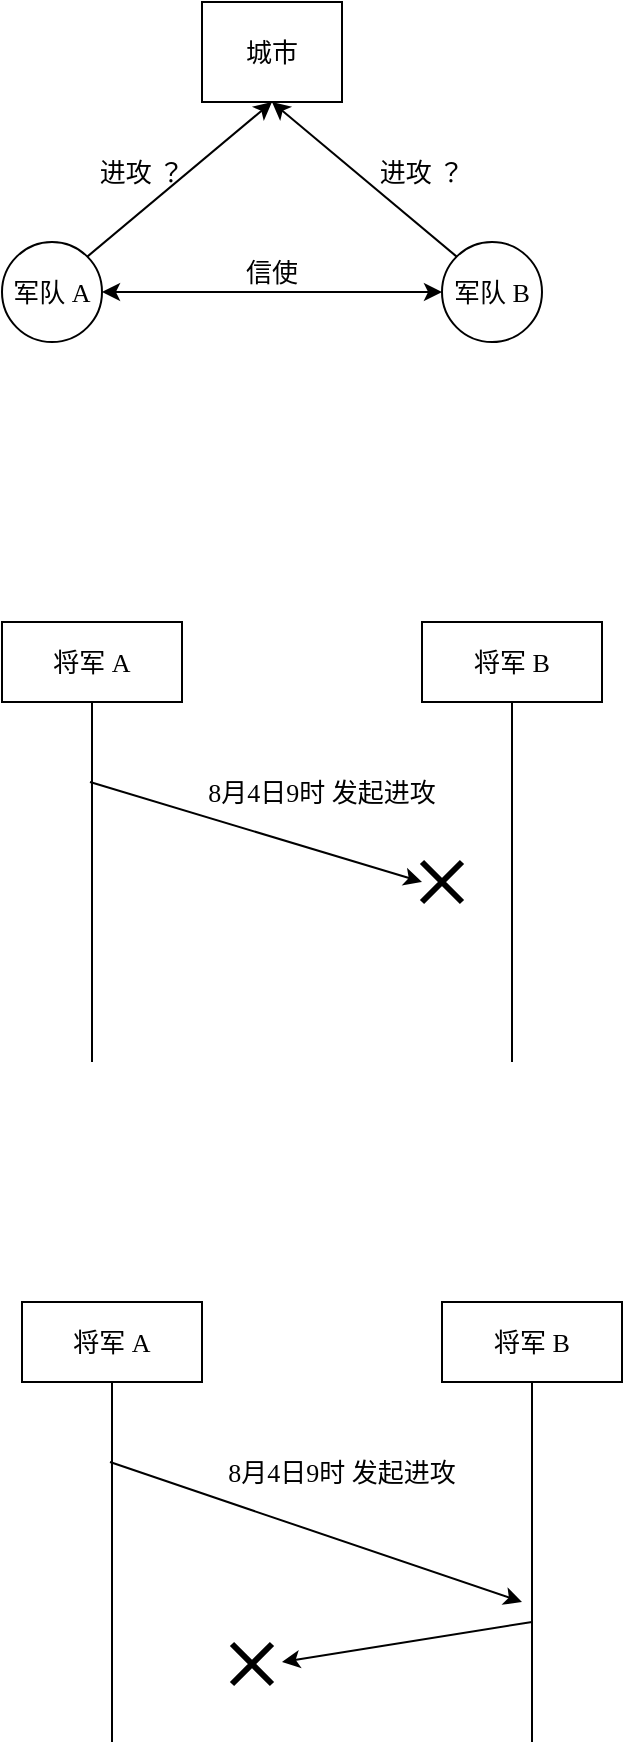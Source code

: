 <mxfile version="22.0.3" type="device" pages="4">
  <diagram name="经典思想实验 - 两将军问题" id="lpbOVf3mbZmm0JFDLYZK">
    <mxGraphModel dx="1028" dy="659" grid="1" gridSize="10" guides="1" tooltips="1" connect="1" arrows="1" fold="1" page="1" pageScale="1" pageWidth="827" pageHeight="1169" math="0" shadow="0">
      <root>
        <mxCell id="0" />
        <mxCell id="1" parent="0" />
        <mxCell id="9LQxAgsS8kxjmnMP7aeT-1" value="城市" style="rounded=0;whiteSpace=wrap;html=1;fontFamily=Comic Sans MS;fontSize=13;" parent="1" vertex="1">
          <mxGeometry x="330" y="110" width="70" height="50" as="geometry" />
        </mxCell>
        <mxCell id="9LQxAgsS8kxjmnMP7aeT-2" value="军队 A" style="ellipse;whiteSpace=wrap;html=1;aspect=fixed;fontFamily=Comic Sans MS;fontSize=13;" parent="1" vertex="1">
          <mxGeometry x="230" y="230" width="50" height="50" as="geometry" />
        </mxCell>
        <mxCell id="9LQxAgsS8kxjmnMP7aeT-3" value="军队 B" style="ellipse;whiteSpace=wrap;html=1;aspect=fixed;fontFamily=Comic Sans MS;fontSize=13;" parent="1" vertex="1">
          <mxGeometry x="450" y="230" width="50" height="50" as="geometry" />
        </mxCell>
        <mxCell id="9LQxAgsS8kxjmnMP7aeT-4" value="" style="endArrow=classic;startArrow=classic;html=1;rounded=0;entryX=0;entryY=0.5;entryDx=0;entryDy=0;exitX=1;exitY=0.5;exitDx=0;exitDy=0;fontFamily=Comic Sans MS;fontSize=13;" parent="1" source="9LQxAgsS8kxjmnMP7aeT-2" target="9LQxAgsS8kxjmnMP7aeT-3" edge="1">
          <mxGeometry width="50" height="50" relative="1" as="geometry">
            <mxPoint x="310" y="250" as="sourcePoint" />
            <mxPoint x="360" y="200" as="targetPoint" />
          </mxGeometry>
        </mxCell>
        <mxCell id="9LQxAgsS8kxjmnMP7aeT-5" value="" style="endArrow=classic;html=1;rounded=0;exitX=1;exitY=0;exitDx=0;exitDy=0;entryX=0.5;entryY=1;entryDx=0;entryDy=0;fontFamily=Comic Sans MS;fontSize=13;" parent="1" source="9LQxAgsS8kxjmnMP7aeT-2" target="9LQxAgsS8kxjmnMP7aeT-1" edge="1">
          <mxGeometry width="50" height="50" relative="1" as="geometry">
            <mxPoint x="310" y="210" as="sourcePoint" />
            <mxPoint x="360" y="160" as="targetPoint" />
          </mxGeometry>
        </mxCell>
        <mxCell id="9LQxAgsS8kxjmnMP7aeT-6" value="" style="endArrow=classic;html=1;rounded=0;exitX=0;exitY=0;exitDx=0;exitDy=0;entryX=0.5;entryY=1;entryDx=0;entryDy=0;fontFamily=Comic Sans MS;fontSize=13;" parent="1" source="9LQxAgsS8kxjmnMP7aeT-3" target="9LQxAgsS8kxjmnMP7aeT-1" edge="1">
          <mxGeometry width="50" height="50" relative="1" as="geometry">
            <mxPoint x="283" y="237" as="sourcePoint" />
            <mxPoint x="370" y="170" as="targetPoint" />
          </mxGeometry>
        </mxCell>
        <mxCell id="9LQxAgsS8kxjmnMP7aeT-7" value="信使" style="text;html=1;strokeColor=none;fillColor=none;align=center;verticalAlign=middle;whiteSpace=wrap;rounded=0;fontFamily=Comic Sans MS;fontSize=13;" parent="1" vertex="1">
          <mxGeometry x="335" y="230" width="60" height="30" as="geometry" />
        </mxCell>
        <mxCell id="9LQxAgsS8kxjmnMP7aeT-8" value="进攻 ？" style="text;html=1;strokeColor=none;fillColor=none;align=center;verticalAlign=middle;whiteSpace=wrap;rounded=0;fontFamily=Comic Sans MS;fontSize=13;" parent="1" vertex="1">
          <mxGeometry x="400" y="180" width="80" height="30" as="geometry" />
        </mxCell>
        <mxCell id="9LQxAgsS8kxjmnMP7aeT-9" value="进攻 ？" style="text;html=1;strokeColor=none;fillColor=none;align=center;verticalAlign=middle;whiteSpace=wrap;rounded=0;fontFamily=Comic Sans MS;fontSize=13;" parent="1" vertex="1">
          <mxGeometry x="260" y="180" width="80" height="30" as="geometry" />
        </mxCell>
        <mxCell id="9LQxAgsS8kxjmnMP7aeT-10" value="将军 A" style="rounded=0;whiteSpace=wrap;html=1;fontFamily=Comic Sans MS;fontSize=13;" parent="1" vertex="1">
          <mxGeometry x="230" y="420" width="90" height="40" as="geometry" />
        </mxCell>
        <mxCell id="9LQxAgsS8kxjmnMP7aeT-11" value="将军 B" style="rounded=0;whiteSpace=wrap;html=1;fontFamily=Comic Sans MS;fontSize=13;" parent="1" vertex="1">
          <mxGeometry x="440" y="420" width="90" height="40" as="geometry" />
        </mxCell>
        <mxCell id="9LQxAgsS8kxjmnMP7aeT-13" value="" style="endArrow=none;html=1;rounded=0;entryX=0.5;entryY=1;entryDx=0;entryDy=0;fontFamily=Comic Sans MS;fontSize=13;" parent="1" target="9LQxAgsS8kxjmnMP7aeT-10" edge="1">
          <mxGeometry width="50" height="50" relative="1" as="geometry">
            <mxPoint x="275" y="640" as="sourcePoint" />
            <mxPoint x="270" y="490" as="targetPoint" />
          </mxGeometry>
        </mxCell>
        <mxCell id="9LQxAgsS8kxjmnMP7aeT-14" value="" style="endArrow=none;html=1;rounded=0;entryX=0.5;entryY=1;entryDx=0;entryDy=0;fontFamily=Comic Sans MS;fontSize=13;" parent="1" target="9LQxAgsS8kxjmnMP7aeT-11" edge="1">
          <mxGeometry width="50" height="50" relative="1" as="geometry">
            <mxPoint x="485" y="640" as="sourcePoint" />
            <mxPoint x="285" y="470" as="targetPoint" />
          </mxGeometry>
        </mxCell>
        <mxCell id="9LQxAgsS8kxjmnMP7aeT-15" value="" style="endArrow=classic;html=1;rounded=0;fontFamily=Comic Sans MS;fontSize=13;" parent="1" edge="1">
          <mxGeometry width="50" height="50" relative="1" as="geometry">
            <mxPoint x="274" y="500" as="sourcePoint" />
            <mxPoint x="440" y="550" as="targetPoint" />
          </mxGeometry>
        </mxCell>
        <mxCell id="9LQxAgsS8kxjmnMP7aeT-16" value="8月4日9时 发起进攻" style="text;html=1;strokeColor=none;fillColor=none;align=center;verticalAlign=middle;whiteSpace=wrap;rounded=0;fontFamily=Comic Sans MS;fontSize=13;" parent="1" vertex="1">
          <mxGeometry x="320" y="490" width="140" height="30" as="geometry" />
        </mxCell>
        <mxCell id="9LQxAgsS8kxjmnMP7aeT-17" value="将军 A" style="rounded=0;whiteSpace=wrap;html=1;fontFamily=Comic Sans MS;fontSize=13;" parent="1" vertex="1">
          <mxGeometry x="240" y="760" width="90" height="40" as="geometry" />
        </mxCell>
        <mxCell id="9LQxAgsS8kxjmnMP7aeT-18" value="将军 B" style="rounded=0;whiteSpace=wrap;html=1;fontFamily=Comic Sans MS;fontSize=13;" parent="1" vertex="1">
          <mxGeometry x="450" y="760" width="90" height="40" as="geometry" />
        </mxCell>
        <mxCell id="9LQxAgsS8kxjmnMP7aeT-19" value="" style="endArrow=none;html=1;rounded=0;entryX=0.5;entryY=1;entryDx=0;entryDy=0;fontFamily=Comic Sans MS;fontSize=13;" parent="1" target="9LQxAgsS8kxjmnMP7aeT-17" edge="1">
          <mxGeometry width="50" height="50" relative="1" as="geometry">
            <mxPoint x="285" y="980" as="sourcePoint" />
            <mxPoint x="280" y="830" as="targetPoint" />
          </mxGeometry>
        </mxCell>
        <mxCell id="9LQxAgsS8kxjmnMP7aeT-20" value="" style="endArrow=none;html=1;rounded=0;entryX=0.5;entryY=1;entryDx=0;entryDy=0;fontFamily=Comic Sans MS;fontSize=13;" parent="1" target="9LQxAgsS8kxjmnMP7aeT-18" edge="1">
          <mxGeometry width="50" height="50" relative="1" as="geometry">
            <mxPoint x="495" y="980" as="sourcePoint" />
            <mxPoint x="295" y="810" as="targetPoint" />
          </mxGeometry>
        </mxCell>
        <mxCell id="9LQxAgsS8kxjmnMP7aeT-21" value="" style="endArrow=classic;html=1;rounded=0;fontFamily=Comic Sans MS;fontSize=13;" parent="1" edge="1">
          <mxGeometry width="50" height="50" relative="1" as="geometry">
            <mxPoint x="284" y="840" as="sourcePoint" />
            <mxPoint x="490" y="910" as="targetPoint" />
          </mxGeometry>
        </mxCell>
        <mxCell id="9LQxAgsS8kxjmnMP7aeT-22" value="8月4日9时 发起进攻" style="text;html=1;strokeColor=none;fillColor=none;align=center;verticalAlign=middle;whiteSpace=wrap;rounded=0;fontFamily=Comic Sans MS;fontSize=13;" parent="1" vertex="1">
          <mxGeometry x="330" y="830" width="140" height="30" as="geometry" />
        </mxCell>
        <mxCell id="9LQxAgsS8kxjmnMP7aeT-23" value="" style="shape=umlDestroy;whiteSpace=wrap;html=1;strokeWidth=3;targetShapes=umlLifeline;" parent="1" vertex="1">
          <mxGeometry x="440" y="540" width="20" height="20" as="geometry" />
        </mxCell>
        <mxCell id="9LQxAgsS8kxjmnMP7aeT-24" value="" style="endArrow=classic;html=1;rounded=0;" parent="1" edge="1">
          <mxGeometry width="50" height="50" relative="1" as="geometry">
            <mxPoint x="495" y="920" as="sourcePoint" />
            <mxPoint x="370" y="940" as="targetPoint" />
          </mxGeometry>
        </mxCell>
        <mxCell id="9LQxAgsS8kxjmnMP7aeT-25" value="" style="shape=umlDestroy;whiteSpace=wrap;html=1;strokeWidth=3;targetShapes=umlLifeline;" parent="1" vertex="1">
          <mxGeometry x="345" y="931" width="20" height="20" as="geometry" />
        </mxCell>
      </root>
    </mxGraphModel>
  </diagram>
  <diagram id="yBE9CwxXr_FIi_O96cG2" name="经典思想实验 - 拜占庭将军问题">
    <mxGraphModel dx="954" dy="627" grid="1" gridSize="10" guides="1" tooltips="1" connect="1" arrows="1" fold="1" page="1" pageScale="1" pageWidth="827" pageHeight="1169" math="0" shadow="0">
      <root>
        <mxCell id="0" />
        <mxCell id="1" parent="0" />
        <mxCell id="IfgSH9wbBzBgC6HKBTuu-5" style="edgeStyle=orthogonalEdgeStyle;rounded=0;orthogonalLoop=1;jettySize=auto;html=1;entryX=0.5;entryY=0;entryDx=0;entryDy=0;dashed=1;" edge="1" parent="1" source="IfgSH9wbBzBgC6HKBTuu-1" target="IfgSH9wbBzBgC6HKBTuu-4">
          <mxGeometry relative="1" as="geometry" />
        </mxCell>
        <mxCell id="IfgSH9wbBzBgC6HKBTuu-1" value="军队 C" style="ellipse;whiteSpace=wrap;html=1;aspect=fixed;" vertex="1" parent="1">
          <mxGeometry x="350" y="90" width="60" height="60" as="geometry" />
        </mxCell>
        <mxCell id="IfgSH9wbBzBgC6HKBTuu-2" value="军队 A" style="ellipse;whiteSpace=wrap;html=1;aspect=fixed;" vertex="1" parent="1">
          <mxGeometry x="210" y="320" width="60" height="60" as="geometry" />
        </mxCell>
        <mxCell id="IfgSH9wbBzBgC6HKBTuu-3" value="军队 B" style="ellipse;whiteSpace=wrap;html=1;aspect=fixed;" vertex="1" parent="1">
          <mxGeometry x="500" y="320" width="60" height="60" as="geometry" />
        </mxCell>
        <mxCell id="IfgSH9wbBzBgC6HKBTuu-4" value="城市" style="rounded=0;whiteSpace=wrap;html=1;" vertex="1" parent="1">
          <mxGeometry x="345" y="230" width="70" height="60" as="geometry" />
        </mxCell>
        <mxCell id="IfgSH9wbBzBgC6HKBTuu-6" value="" style="endArrow=classic;html=1;rounded=0;exitX=0.967;exitY=0.267;exitDx=0;exitDy=0;exitPerimeter=0;dashed=1;" edge="1" parent="1" source="IfgSH9wbBzBgC6HKBTuu-2">
          <mxGeometry width="50" height="50" relative="1" as="geometry">
            <mxPoint x="270" y="330" as="sourcePoint" />
            <mxPoint x="340" y="290" as="targetPoint" />
          </mxGeometry>
        </mxCell>
        <mxCell id="IfgSH9wbBzBgC6HKBTuu-7" value="" style="endArrow=classic;html=1;rounded=0;exitX=0.033;exitY=0.133;exitDx=0;exitDy=0;exitPerimeter=0;dashed=1;" edge="1" parent="1" source="IfgSH9wbBzBgC6HKBTuu-3">
          <mxGeometry width="50" height="50" relative="1" as="geometry">
            <mxPoint x="278" y="346" as="sourcePoint" />
            <mxPoint x="420" y="290" as="targetPoint" />
          </mxGeometry>
        </mxCell>
        <mxCell id="IfgSH9wbBzBgC6HKBTuu-8" value="" style="endArrow=classic;startArrow=classic;html=1;rounded=0;entryX=0;entryY=1;entryDx=0;entryDy=0;exitX=0.5;exitY=0;exitDx=0;exitDy=0;" edge="1" parent="1" source="IfgSH9wbBzBgC6HKBTuu-2" target="IfgSH9wbBzBgC6HKBTuu-1">
          <mxGeometry width="50" height="50" relative="1" as="geometry">
            <mxPoint x="260" y="210" as="sourcePoint" />
            <mxPoint x="310" y="160" as="targetPoint" />
          </mxGeometry>
        </mxCell>
        <mxCell id="IfgSH9wbBzBgC6HKBTuu-9" value="" style="endArrow=classic;startArrow=classic;html=1;rounded=0;entryX=1;entryY=1;entryDx=0;entryDy=0;exitX=0.5;exitY=0;exitDx=0;exitDy=0;" edge="1" parent="1" source="IfgSH9wbBzBgC6HKBTuu-3" target="IfgSH9wbBzBgC6HKBTuu-1">
          <mxGeometry width="50" height="50" relative="1" as="geometry">
            <mxPoint x="250" y="330" as="sourcePoint" />
            <mxPoint x="369" y="151" as="targetPoint" />
          </mxGeometry>
        </mxCell>
        <mxCell id="IfgSH9wbBzBgC6HKBTuu-10" value="" style="endArrow=classic;startArrow=classic;html=1;rounded=0;entryX=0;entryY=1;entryDx=0;entryDy=0;exitX=1;exitY=1;exitDx=0;exitDy=0;" edge="1" parent="1" source="IfgSH9wbBzBgC6HKBTuu-2" target="IfgSH9wbBzBgC6HKBTuu-3">
          <mxGeometry width="50" height="50" relative="1" as="geometry">
            <mxPoint x="540" y="330" as="sourcePoint" />
            <mxPoint x="411" y="151" as="targetPoint" />
          </mxGeometry>
        </mxCell>
        <mxCell id="IfgSH9wbBzBgC6HKBTuu-11" value="进攻 ？" style="text;html=1;strokeColor=none;fillColor=default;align=center;verticalAlign=middle;whiteSpace=wrap;rounded=0;" vertex="1" parent="1">
          <mxGeometry x="360" y="180" width="50" height="30" as="geometry" />
        </mxCell>
        <mxCell id="IfgSH9wbBzBgC6HKBTuu-12" value="进攻 ？" style="text;html=1;strokeColor=none;fillColor=default;align=center;verticalAlign=middle;whiteSpace=wrap;rounded=0;" vertex="1" parent="1">
          <mxGeometry x="430" y="300" width="50" height="30" as="geometry" />
        </mxCell>
        <mxCell id="IfgSH9wbBzBgC6HKBTuu-13" value="进攻 ？" style="text;html=1;strokeColor=none;fillColor=default;align=center;verticalAlign=middle;whiteSpace=wrap;rounded=0;" vertex="1" parent="1">
          <mxGeometry x="290" y="300" width="50" height="30" as="geometry" />
        </mxCell>
        <mxCell id="IfgSH9wbBzBgC6HKBTuu-14" value="信使" style="text;html=1;strokeColor=none;fillColor=none;align=center;verticalAlign=middle;whiteSpace=wrap;rounded=0;" vertex="1" parent="1">
          <mxGeometry x="240" y="210" width="60" height="30" as="geometry" />
        </mxCell>
        <mxCell id="IfgSH9wbBzBgC6HKBTuu-15" value="信使" style="text;html=1;strokeColor=none;fillColor=none;align=center;verticalAlign=middle;whiteSpace=wrap;rounded=0;" vertex="1" parent="1">
          <mxGeometry x="470" y="210" width="60" height="30" as="geometry" />
        </mxCell>
        <mxCell id="IfgSH9wbBzBgC6HKBTuu-16" value="信使" style="text;html=1;strokeColor=none;fillColor=none;align=center;verticalAlign=middle;whiteSpace=wrap;rounded=0;" vertex="1" parent="1">
          <mxGeometry x="350" y="380" width="60" height="30" as="geometry" />
        </mxCell>
        <mxCell id="IfgSH9wbBzBgC6HKBTuu-18" value="将军 C" style="ellipse;whiteSpace=wrap;html=1;aspect=fixed;" vertex="1" parent="1">
          <mxGeometry x="379" y="500" width="60" height="60" as="geometry" />
        </mxCell>
        <mxCell id="IfgSH9wbBzBgC6HKBTuu-19" value="将军&amp;nbsp;A" style="ellipse;whiteSpace=wrap;html=1;aspect=fixed;" vertex="1" parent="1">
          <mxGeometry x="239" y="730" width="60" height="60" as="geometry" />
        </mxCell>
        <mxCell id="IfgSH9wbBzBgC6HKBTuu-20" value="将军&amp;nbsp;B" style="ellipse;whiteSpace=wrap;html=1;aspect=fixed;" vertex="1" parent="1">
          <mxGeometry x="529" y="730" width="60" height="60" as="geometry" />
        </mxCell>
        <mxCell id="IfgSH9wbBzBgC6HKBTuu-21" value="城市" style="rounded=0;whiteSpace=wrap;html=1;" vertex="1" parent="1">
          <mxGeometry x="374" y="640" width="70" height="60" as="geometry" />
        </mxCell>
        <mxCell id="IfgSH9wbBzBgC6HKBTuu-24" value="" style="endArrow=classic;startArrow=none;html=1;rounded=0;entryX=0;entryY=1;entryDx=0;entryDy=0;exitX=0.5;exitY=0;exitDx=0;exitDy=0;startFill=0;" edge="1" parent="1" source="IfgSH9wbBzBgC6HKBTuu-19" target="IfgSH9wbBzBgC6HKBTuu-18">
          <mxGeometry width="50" height="50" relative="1" as="geometry">
            <mxPoint x="289" y="620" as="sourcePoint" />
            <mxPoint x="339" y="570" as="targetPoint" />
          </mxGeometry>
        </mxCell>
        <mxCell id="IfgSH9wbBzBgC6HKBTuu-25" value="" style="endArrow=classic;startArrow=none;html=1;rounded=0;entryX=1;entryY=1;entryDx=0;entryDy=0;exitX=0.5;exitY=0;exitDx=0;exitDy=0;endFill=1;startFill=0;" edge="1" parent="1" source="IfgSH9wbBzBgC6HKBTuu-20" target="IfgSH9wbBzBgC6HKBTuu-18">
          <mxGeometry width="50" height="50" relative="1" as="geometry">
            <mxPoint x="279" y="740" as="sourcePoint" />
            <mxPoint x="398" y="561" as="targetPoint" />
          </mxGeometry>
        </mxCell>
        <mxCell id="IfgSH9wbBzBgC6HKBTuu-26" value="" style="endArrow=classic;startArrow=none;html=1;rounded=0;entryX=0;entryY=1;entryDx=0;entryDy=0;exitX=1;exitY=1;exitDx=0;exitDy=0;startFill=0;" edge="1" parent="1" source="IfgSH9wbBzBgC6HKBTuu-19" target="IfgSH9wbBzBgC6HKBTuu-20">
          <mxGeometry width="50" height="50" relative="1" as="geometry">
            <mxPoint x="569" y="740" as="sourcePoint" />
            <mxPoint x="440" y="561" as="targetPoint" />
          </mxGeometry>
        </mxCell>
        <mxCell id="IfgSH9wbBzBgC6HKBTuu-30" value="进攻" style="text;html=1;strokeColor=none;fillColor=none;align=center;verticalAlign=middle;whiteSpace=wrap;rounded=0;" vertex="1" parent="1">
          <mxGeometry x="269" y="620" width="60" height="30" as="geometry" />
        </mxCell>
        <mxCell id="IfgSH9wbBzBgC6HKBTuu-31" value="撤退" style="text;html=1;strokeColor=none;fillColor=none;align=center;verticalAlign=middle;whiteSpace=wrap;rounded=0;" vertex="1" parent="1">
          <mxGeometry x="499" y="620" width="60" height="30" as="geometry" />
        </mxCell>
        <mxCell id="IfgSH9wbBzBgC6HKBTuu-32" value="进攻" style="text;html=1;strokeColor=none;fillColor=none;align=center;verticalAlign=middle;whiteSpace=wrap;rounded=0;" vertex="1" parent="1">
          <mxGeometry x="379" y="790" width="60" height="30" as="geometry" />
        </mxCell>
        <mxCell id="IfgSH9wbBzBgC6HKBTuu-34" value="将军&amp;nbsp;C" style="ellipse;whiteSpace=wrap;html=1;aspect=fixed;" vertex="1" parent="1">
          <mxGeometry x="820" y="500" width="60" height="60" as="geometry" />
        </mxCell>
        <mxCell id="IfgSH9wbBzBgC6HKBTuu-35" value="将军&amp;nbsp;A" style="ellipse;whiteSpace=wrap;html=1;aspect=fixed;" vertex="1" parent="1">
          <mxGeometry x="680" y="730" width="60" height="60" as="geometry" />
        </mxCell>
        <mxCell id="IfgSH9wbBzBgC6HKBTuu-36" value="将军&amp;nbsp;B" style="ellipse;whiteSpace=wrap;html=1;aspect=fixed;" vertex="1" parent="1">
          <mxGeometry x="970" y="730" width="60" height="60" as="geometry" />
        </mxCell>
        <mxCell id="IfgSH9wbBzBgC6HKBTuu-37" value="城市" style="rounded=0;whiteSpace=wrap;html=1;" vertex="1" parent="1">
          <mxGeometry x="815" y="640" width="70" height="60" as="geometry" />
        </mxCell>
        <mxCell id="IfgSH9wbBzBgC6HKBTuu-38" value="" style="endArrow=classic;startArrow=none;html=1;rounded=0;entryX=0;entryY=1;entryDx=0;entryDy=0;exitX=0.5;exitY=0;exitDx=0;exitDy=0;startFill=0;" edge="1" parent="1" source="IfgSH9wbBzBgC6HKBTuu-35" target="IfgSH9wbBzBgC6HKBTuu-34">
          <mxGeometry width="50" height="50" relative="1" as="geometry">
            <mxPoint x="730" y="620" as="sourcePoint" />
            <mxPoint x="780" y="570" as="targetPoint" />
          </mxGeometry>
        </mxCell>
        <mxCell id="IfgSH9wbBzBgC6HKBTuu-39" value="" style="endArrow=classic;startArrow=none;html=1;rounded=0;entryX=1;entryY=1;entryDx=0;entryDy=0;exitX=0.5;exitY=0;exitDx=0;exitDy=0;startFill=0;" edge="1" parent="1" source="IfgSH9wbBzBgC6HKBTuu-36" target="IfgSH9wbBzBgC6HKBTuu-34">
          <mxGeometry width="50" height="50" relative="1" as="geometry">
            <mxPoint x="720" y="740" as="sourcePoint" />
            <mxPoint x="839" y="561" as="targetPoint" />
          </mxGeometry>
        </mxCell>
        <mxCell id="IfgSH9wbBzBgC6HKBTuu-40" value="" style="endArrow=classic;startArrow=none;html=1;rounded=0;entryX=0;entryY=1;entryDx=0;entryDy=0;exitX=1;exitY=1;exitDx=0;exitDy=0;startFill=0;" edge="1" parent="1" source="IfgSH9wbBzBgC6HKBTuu-35" target="IfgSH9wbBzBgC6HKBTuu-36">
          <mxGeometry width="50" height="50" relative="1" as="geometry">
            <mxPoint x="1010" y="740" as="sourcePoint" />
            <mxPoint x="881" y="561" as="targetPoint" />
          </mxGeometry>
        </mxCell>
        <mxCell id="IfgSH9wbBzBgC6HKBTuu-41" value="进攻" style="text;html=1;strokeColor=none;fillColor=none;align=center;verticalAlign=middle;whiteSpace=wrap;rounded=0;" vertex="1" parent="1">
          <mxGeometry x="710" y="620" width="60" height="30" as="geometry" />
        </mxCell>
        <mxCell id="IfgSH9wbBzBgC6HKBTuu-42" value="撤退" style="text;html=1;strokeColor=none;fillColor=none;align=center;verticalAlign=middle;whiteSpace=wrap;rounded=0;" vertex="1" parent="1">
          <mxGeometry x="940" y="620" width="60" height="30" as="geometry" />
        </mxCell>
        <mxCell id="IfgSH9wbBzBgC6HKBTuu-43" value="撤退" style="text;html=1;strokeColor=none;fillColor=none;align=center;verticalAlign=middle;whiteSpace=wrap;rounded=0;" vertex="1" parent="1">
          <mxGeometry x="820" y="790" width="60" height="30" as="geometry" />
        </mxCell>
      </root>
    </mxGraphModel>
  </diagram>
  <diagram id="o4OFZx2v_Y8BW1X9IxzA" name="极客时间-拜占庭将军">
    <mxGraphModel dx="954" dy="627" grid="1" gridSize="10" guides="1" tooltips="1" connect="1" arrows="1" fold="1" page="0" pageScale="1" pageWidth="827" pageHeight="1169" math="0" shadow="0">
      <root>
        <mxCell id="0" />
        <mxCell id="1" parent="0" />
        <mxCell id="fSeFlCr-dmtnYuKCEmUo-1" value="齐" style="ellipse;whiteSpace=wrap;html=1;aspect=fixed;fontFamily=Comic Sans MS;fontSize=13;" vertex="1" parent="1">
          <mxGeometry x="100" y="70" width="50" height="50" as="geometry" />
        </mxCell>
        <mxCell id="fSeFlCr-dmtnYuKCEmUo-2" value="燕" style="ellipse;whiteSpace=wrap;html=1;aspect=fixed;fontFamily=Comic Sans MS;fontSize=13;" vertex="1" parent="1">
          <mxGeometry x="360" y="70" width="50" height="50" as="geometry" />
        </mxCell>
        <mxCell id="fSeFlCr-dmtnYuKCEmUo-3" value="楚" style="ellipse;whiteSpace=wrap;html=1;aspect=fixed;fontFamily=Comic Sans MS;fontSize=13;" vertex="1" parent="1">
          <mxGeometry x="230" y="220" width="50" height="50" as="geometry" />
        </mxCell>
        <mxCell id="fSeFlCr-dmtnYuKCEmUo-4" value="" style="endArrow=classic;html=1;rounded=0;entryX=-0.06;entryY=0.66;entryDx=0;entryDy=0;entryPerimeter=0;fontFamily=Comic Sans MS;fontSize=13;" edge="1" parent="1" target="fSeFlCr-dmtnYuKCEmUo-2">
          <mxGeometry width="50" height="50" relative="1" as="geometry">
            <mxPoint x="160" y="100" as="sourcePoint" />
            <mxPoint x="334.5" y="101" as="targetPoint" />
          </mxGeometry>
        </mxCell>
        <mxCell id="fSeFlCr-dmtnYuKCEmUo-5" value="" style="endArrow=classic;html=1;rounded=0;exitX=0;exitY=0.2;exitDx=0;exitDy=0;exitPerimeter=0;entryX=1.02;entryY=0.16;entryDx=0;entryDy=0;entryPerimeter=0;fontFamily=Comic Sans MS;fontSize=13;" edge="1" parent="1" source="fSeFlCr-dmtnYuKCEmUo-2" target="fSeFlCr-dmtnYuKCEmUo-1">
          <mxGeometry width="50" height="50" relative="1" as="geometry">
            <mxPoint x="205.5" y="110" as="sourcePoint" />
            <mxPoint x="170" y="160" as="targetPoint" />
          </mxGeometry>
        </mxCell>
        <mxCell id="fSeFlCr-dmtnYuKCEmUo-6" value="" style="endArrow=classic;html=1;rounded=0;entryX=0.5;entryY=1;entryDx=0;entryDy=0;exitX=1;exitY=0.5;exitDx=0;exitDy=0;fontFamily=Comic Sans MS;fontSize=13;" edge="1" parent="1" source="fSeFlCr-dmtnYuKCEmUo-3" target="fSeFlCr-dmtnYuKCEmUo-2">
          <mxGeometry width="50" height="50" relative="1" as="geometry">
            <mxPoint x="290" y="200" as="sourcePoint" />
            <mxPoint x="340" y="150" as="targetPoint" />
          </mxGeometry>
        </mxCell>
        <mxCell id="fSeFlCr-dmtnYuKCEmUo-7" value="" style="endArrow=classic;html=1;rounded=0;fontFamily=Comic Sans MS;fontSize=13;" edge="1" parent="1">
          <mxGeometry width="50" height="50" relative="1" as="geometry">
            <mxPoint x="400" y="130" as="sourcePoint" />
            <mxPoint x="290" y="260" as="targetPoint" />
          </mxGeometry>
        </mxCell>
        <mxCell id="fSeFlCr-dmtnYuKCEmUo-8" value="" style="endArrow=classic;html=1;rounded=0;entryX=0;entryY=0;entryDx=0;entryDy=0;exitX=0.72;exitY=1.04;exitDx=0;exitDy=0;exitPerimeter=0;fontFamily=Comic Sans MS;fontSize=13;" edge="1" parent="1" source="fSeFlCr-dmtnYuKCEmUo-1" target="fSeFlCr-dmtnYuKCEmUo-3">
          <mxGeometry width="50" height="50" relative="1" as="geometry">
            <mxPoint x="180" y="120" as="sourcePoint" />
            <mxPoint x="364.5" y="131" as="targetPoint" />
          </mxGeometry>
        </mxCell>
        <mxCell id="fSeFlCr-dmtnYuKCEmUo-9" value="" style="endArrow=classic;html=1;rounded=0;exitX=-0.06;exitY=0.64;exitDx=0;exitDy=0;exitPerimeter=0;fontFamily=Comic Sans MS;fontSize=13;" edge="1" parent="1" source="fSeFlCr-dmtnYuKCEmUo-3">
          <mxGeometry width="50" height="50" relative="1" as="geometry">
            <mxPoint x="230" y="210" as="sourcePoint" />
            <mxPoint x="120" y="130" as="targetPoint" />
          </mxGeometry>
        </mxCell>
        <mxCell id="fSeFlCr-dmtnYuKCEmUo-10" value="进攻" style="text;html=1;strokeColor=none;fillColor=none;align=center;verticalAlign=middle;whiteSpace=wrap;rounded=0;fontFamily=Comic Sans MS;fontSize=13;" vertex="1" parent="1">
          <mxGeometry x="300" y="50" width="60" height="30" as="geometry" />
        </mxCell>
        <mxCell id="fSeFlCr-dmtnYuKCEmUo-11" value="撤退" style="text;html=1;strokeColor=none;fillColor=none;align=center;verticalAlign=middle;whiteSpace=wrap;rounded=0;fontFamily=Comic Sans MS;fontSize=13;" vertex="1" parent="1">
          <mxGeometry x="160" y="100" width="60" height="30" as="geometry" />
        </mxCell>
        <mxCell id="fSeFlCr-dmtnYuKCEmUo-13" value="撤退" style="text;html=1;strokeColor=none;fillColor=none;align=center;verticalAlign=middle;whiteSpace=wrap;rounded=0;fontFamily=Comic Sans MS;fontSize=13;" vertex="1" parent="1">
          <mxGeometry x="150" y="130" width="60" height="30" as="geometry" />
        </mxCell>
        <mxCell id="fSeFlCr-dmtnYuKCEmUo-14" value="进攻" style="text;html=1;strokeColor=none;fillColor=none;align=center;verticalAlign=middle;whiteSpace=wrap;rounded=0;fontFamily=Comic Sans MS;fontSize=13;" vertex="1" parent="1">
          <mxGeometry x="380" y="140" width="60" height="30" as="geometry" />
        </mxCell>
        <mxCell id="fSeFlCr-dmtnYuKCEmUo-15" value="进攻" style="text;html=1;strokeColor=none;fillColor=none;align=center;verticalAlign=middle;whiteSpace=wrap;rounded=0;fontFamily=Comic Sans MS;fontSize=13;" vertex="1" parent="1">
          <mxGeometry x="260" y="200" width="60" height="30" as="geometry" />
        </mxCell>
        <mxCell id="fSeFlCr-dmtnYuKCEmUo-16" value="进攻" style="text;html=1;strokeColor=none;fillColor=none;align=center;verticalAlign=middle;whiteSpace=wrap;rounded=0;fontFamily=Comic Sans MS;fontSize=13;" vertex="1" parent="1">
          <mxGeometry x="170" y="240" width="60" height="30" as="geometry" />
        </mxCell>
        <mxCell id="fSeFlCr-dmtnYuKCEmUo-17" value="齐" style="ellipse;whiteSpace=wrap;html=1;aspect=fixed;fontFamily=Comic Sans MS;fontSize=13;" vertex="1" parent="1">
          <mxGeometry x="100" y="420" width="50" height="50" as="geometry" />
        </mxCell>
        <mxCell id="fSeFlCr-dmtnYuKCEmUo-18" value="燕" style="ellipse;whiteSpace=wrap;html=1;aspect=fixed;fontFamily=Comic Sans MS;fontSize=13;" vertex="1" parent="1">
          <mxGeometry x="360" y="420" width="50" height="50" as="geometry" />
        </mxCell>
        <mxCell id="fSeFlCr-dmtnYuKCEmUo-19" value="楚" style="ellipse;whiteSpace=wrap;html=1;aspect=fixed;fontFamily=Comic Sans MS;fontSize=13;fillColor=#f8cecc;strokeColor=#b85450;" vertex="1" parent="1">
          <mxGeometry x="230" y="570" width="50" height="50" as="geometry" />
        </mxCell>
        <mxCell id="fSeFlCr-dmtnYuKCEmUo-20" value="" style="endArrow=classic;html=1;rounded=0;entryX=-0.06;entryY=0.66;entryDx=0;entryDy=0;entryPerimeter=0;fontFamily=Comic Sans MS;fontSize=13;" edge="1" parent="1" target="fSeFlCr-dmtnYuKCEmUo-18">
          <mxGeometry width="50" height="50" relative="1" as="geometry">
            <mxPoint x="160" y="450" as="sourcePoint" />
            <mxPoint x="334.5" y="451" as="targetPoint" />
          </mxGeometry>
        </mxCell>
        <mxCell id="fSeFlCr-dmtnYuKCEmUo-21" value="" style="endArrow=classic;html=1;rounded=0;exitX=0;exitY=0.2;exitDx=0;exitDy=0;exitPerimeter=0;entryX=1.02;entryY=0.16;entryDx=0;entryDy=0;entryPerimeter=0;fontFamily=Comic Sans MS;fontSize=13;" edge="1" parent="1" source="fSeFlCr-dmtnYuKCEmUo-18" target="fSeFlCr-dmtnYuKCEmUo-17">
          <mxGeometry width="50" height="50" relative="1" as="geometry">
            <mxPoint x="205.5" y="460" as="sourcePoint" />
            <mxPoint x="170" y="510" as="targetPoint" />
          </mxGeometry>
        </mxCell>
        <mxCell id="fSeFlCr-dmtnYuKCEmUo-22" value="" style="endArrow=classic;html=1;rounded=0;entryX=0.5;entryY=1;entryDx=0;entryDy=0;exitX=1;exitY=0.5;exitDx=0;exitDy=0;fontFamily=Comic Sans MS;fontSize=13;" edge="1" parent="1" source="fSeFlCr-dmtnYuKCEmUo-19" target="fSeFlCr-dmtnYuKCEmUo-18">
          <mxGeometry width="50" height="50" relative="1" as="geometry">
            <mxPoint x="290" y="550" as="sourcePoint" />
            <mxPoint x="340" y="500" as="targetPoint" />
          </mxGeometry>
        </mxCell>
        <mxCell id="fSeFlCr-dmtnYuKCEmUo-23" value="" style="endArrow=classic;html=1;rounded=0;fontFamily=Comic Sans MS;fontSize=13;" edge="1" parent="1">
          <mxGeometry width="50" height="50" relative="1" as="geometry">
            <mxPoint x="400" y="480" as="sourcePoint" />
            <mxPoint x="290" y="610" as="targetPoint" />
          </mxGeometry>
        </mxCell>
        <mxCell id="fSeFlCr-dmtnYuKCEmUo-24" value="" style="endArrow=classic;html=1;rounded=0;entryX=0;entryY=0;entryDx=0;entryDy=0;exitX=0.72;exitY=1.04;exitDx=0;exitDy=0;exitPerimeter=0;fontFamily=Comic Sans MS;fontSize=13;" edge="1" parent="1" source="fSeFlCr-dmtnYuKCEmUo-17" target="fSeFlCr-dmtnYuKCEmUo-19">
          <mxGeometry width="50" height="50" relative="1" as="geometry">
            <mxPoint x="180" y="470" as="sourcePoint" />
            <mxPoint x="364.5" y="481" as="targetPoint" />
          </mxGeometry>
        </mxCell>
        <mxCell id="fSeFlCr-dmtnYuKCEmUo-25" value="" style="endArrow=classic;html=1;rounded=0;exitX=-0.06;exitY=0.64;exitDx=0;exitDy=0;exitPerimeter=0;fontFamily=Comic Sans MS;fontSize=13;" edge="1" parent="1" source="fSeFlCr-dmtnYuKCEmUo-19">
          <mxGeometry width="50" height="50" relative="1" as="geometry">
            <mxPoint x="230" y="560" as="sourcePoint" />
            <mxPoint x="120" y="480" as="targetPoint" />
          </mxGeometry>
        </mxCell>
        <mxCell id="fSeFlCr-dmtnYuKCEmUo-26" value="进攻" style="text;html=1;strokeColor=none;fillColor=none;align=center;verticalAlign=middle;whiteSpace=wrap;rounded=0;fontFamily=Comic Sans MS;fontSize=13;" vertex="1" parent="1">
          <mxGeometry x="300" y="400" width="60" height="30" as="geometry" />
        </mxCell>
        <mxCell id="fSeFlCr-dmtnYuKCEmUo-27" value="撤退" style="text;html=1;strokeColor=none;fillColor=none;align=center;verticalAlign=middle;whiteSpace=wrap;rounded=0;fontFamily=Comic Sans MS;fontSize=13;" vertex="1" parent="1">
          <mxGeometry x="160" y="450" width="60" height="30" as="geometry" />
        </mxCell>
        <mxCell id="fSeFlCr-dmtnYuKCEmUo-28" value="撤退" style="text;html=1;strokeColor=none;fillColor=none;align=center;verticalAlign=middle;whiteSpace=wrap;rounded=0;fontFamily=Comic Sans MS;fontSize=13;" vertex="1" parent="1">
          <mxGeometry x="150" y="480" width="60" height="30" as="geometry" />
        </mxCell>
        <mxCell id="fSeFlCr-dmtnYuKCEmUo-29" value="进攻" style="text;html=1;strokeColor=none;fillColor=none;align=center;verticalAlign=middle;whiteSpace=wrap;rounded=0;fontFamily=Comic Sans MS;fontSize=13;" vertex="1" parent="1">
          <mxGeometry x="380" y="490" width="60" height="30" as="geometry" />
        </mxCell>
        <mxCell id="fSeFlCr-dmtnYuKCEmUo-30" value="进攻" style="text;html=1;strokeColor=none;fillColor=none;align=center;verticalAlign=middle;whiteSpace=wrap;rounded=0;fontFamily=Comic Sans MS;fontSize=13;fontColor=#FF0000;" vertex="1" parent="1">
          <mxGeometry x="260" y="550" width="60" height="30" as="geometry" />
        </mxCell>
        <mxCell id="fSeFlCr-dmtnYuKCEmUo-31" value="撤退" style="text;html=1;strokeColor=none;fillColor=none;align=center;verticalAlign=middle;whiteSpace=wrap;rounded=0;fontFamily=Comic Sans MS;fontSize=13;fontColor=#FF0000;" vertex="1" parent="1">
          <mxGeometry x="170" y="590" width="60" height="30" as="geometry" />
        </mxCell>
        <mxCell id="fSeFlCr-dmtnYuKCEmUo-32" value="齐" style="ellipse;whiteSpace=wrap;html=1;aspect=fixed;fontFamily=Comic Sans MS;fontSize=13;" vertex="1" parent="1">
          <mxGeometry x="100" y="820" width="50" height="50" as="geometry" />
        </mxCell>
        <mxCell id="fSeFlCr-dmtnYuKCEmUo-33" value="燕" style="ellipse;whiteSpace=wrap;html=1;aspect=fixed;fontFamily=Comic Sans MS;fontSize=13;" vertex="1" parent="1">
          <mxGeometry x="360" y="820" width="50" height="50" as="geometry" />
        </mxCell>
        <mxCell id="fSeFlCr-dmtnYuKCEmUo-34" value="楚" style="ellipse;whiteSpace=wrap;html=1;aspect=fixed;fontFamily=Comic Sans MS;fontSize=13;fillColor=#f8cecc;strokeColor=#b85450;" vertex="1" parent="1">
          <mxGeometry x="230" y="890" width="50" height="50" as="geometry" />
        </mxCell>
        <mxCell id="fSeFlCr-dmtnYuKCEmUo-47" value="苏秦" style="ellipse;whiteSpace=wrap;html=1;aspect=fixed;fontFamily=Comic Sans MS;fontSize=13;" vertex="1" parent="1">
          <mxGeometry x="230" y="740" width="50" height="50" as="geometry" />
        </mxCell>
        <mxCell id="fSeFlCr-dmtnYuKCEmUo-48" value="" style="endArrow=classic;html=1;rounded=0;" edge="1" parent="1">
          <mxGeometry width="50" height="50" relative="1" as="geometry">
            <mxPoint x="254.5" y="790" as="sourcePoint" />
            <mxPoint x="255" y="880" as="targetPoint" />
          </mxGeometry>
        </mxCell>
        <mxCell id="fSeFlCr-dmtnYuKCEmUo-49" value="" style="endArrow=classic;html=1;rounded=0;exitX=1;exitY=1;exitDx=0;exitDy=0;entryX=-0.08;entryY=0.37;entryDx=0;entryDy=0;entryPerimeter=0;" edge="1" parent="1" source="fSeFlCr-dmtnYuKCEmUo-47" target="fSeFlCr-dmtnYuKCEmUo-33">
          <mxGeometry width="50" height="50" relative="1" as="geometry">
            <mxPoint x="264.5" y="800" as="sourcePoint" />
            <mxPoint x="265" y="890" as="targetPoint" />
          </mxGeometry>
        </mxCell>
        <mxCell id="fSeFlCr-dmtnYuKCEmUo-50" value="" style="endArrow=classic;html=1;rounded=0;exitX=0;exitY=1;exitDx=0;exitDy=0;entryX=1.04;entryY=0.35;entryDx=0;entryDy=0;entryPerimeter=0;" edge="1" parent="1" source="fSeFlCr-dmtnYuKCEmUo-47" target="fSeFlCr-dmtnYuKCEmUo-32">
          <mxGeometry width="50" height="50" relative="1" as="geometry">
            <mxPoint x="283" y="793" as="sourcePoint" />
            <mxPoint x="366" y="849" as="targetPoint" />
          </mxGeometry>
        </mxCell>
        <mxCell id="fSeFlCr-dmtnYuKCEmUo-51" value="进攻" style="text;html=1;strokeColor=none;fillColor=none;align=center;verticalAlign=middle;whiteSpace=wrap;rounded=0;fontFamily=Comic Sans MS;fontSize=13;" vertex="1" parent="1">
          <mxGeometry x="310" y="780" width="60" height="30" as="geometry" />
        </mxCell>
        <mxCell id="fSeFlCr-dmtnYuKCEmUo-52" value="进攻" style="text;html=1;strokeColor=none;fillColor=none;align=center;verticalAlign=middle;whiteSpace=wrap;rounded=0;fontFamily=Comic Sans MS;fontSize=13;" vertex="1" parent="1">
          <mxGeometry x="160" y="770" width="60" height="30" as="geometry" />
        </mxCell>
        <mxCell id="fSeFlCr-dmtnYuKCEmUo-53" value="进攻" style="text;html=1;strokeColor=none;fillColor=none;align=center;verticalAlign=middle;whiteSpace=wrap;rounded=0;fontFamily=Comic Sans MS;fontSize=13;" vertex="1" parent="1">
          <mxGeometry x="210" y="820" width="60" height="30" as="geometry" />
        </mxCell>
        <mxCell id="fSeFlCr-dmtnYuKCEmUo-54" value="齐" style="ellipse;whiteSpace=wrap;html=1;aspect=fixed;fontFamily=Comic Sans MS;fontSize=13;" vertex="1" parent="1">
          <mxGeometry x="100" y="1080" width="50" height="50" as="geometry" />
        </mxCell>
        <mxCell id="fSeFlCr-dmtnYuKCEmUo-55" value="燕" style="ellipse;whiteSpace=wrap;html=1;aspect=fixed;fontFamily=Comic Sans MS;fontSize=13;" vertex="1" parent="1">
          <mxGeometry x="360" y="1080" width="50" height="50" as="geometry" />
        </mxCell>
        <mxCell id="fSeFlCr-dmtnYuKCEmUo-56" value="楚" style="ellipse;whiteSpace=wrap;html=1;aspect=fixed;fontFamily=Comic Sans MS;fontSize=13;fillColor=#f8cecc;strokeColor=#b85450;" vertex="1" parent="1">
          <mxGeometry x="230" y="1230" width="50" height="50" as="geometry" />
        </mxCell>
        <mxCell id="fSeFlCr-dmtnYuKCEmUo-57" value="" style="endArrow=classic;html=1;rounded=0;entryX=-0.06;entryY=0.66;entryDx=0;entryDy=0;entryPerimeter=0;fontFamily=Comic Sans MS;fontSize=13;" edge="1" parent="1" target="fSeFlCr-dmtnYuKCEmUo-55">
          <mxGeometry width="50" height="50" relative="1" as="geometry">
            <mxPoint x="160" y="1110" as="sourcePoint" />
            <mxPoint x="334.5" y="1111" as="targetPoint" />
          </mxGeometry>
        </mxCell>
        <mxCell id="fSeFlCr-dmtnYuKCEmUo-58" value="" style="endArrow=classic;html=1;rounded=0;exitX=0;exitY=0.2;exitDx=0;exitDy=0;exitPerimeter=0;entryX=1.02;entryY=0.16;entryDx=0;entryDy=0;entryPerimeter=0;fontFamily=Comic Sans MS;fontSize=13;" edge="1" parent="1" source="fSeFlCr-dmtnYuKCEmUo-55" target="fSeFlCr-dmtnYuKCEmUo-54">
          <mxGeometry width="50" height="50" relative="1" as="geometry">
            <mxPoint x="205.5" y="1120" as="sourcePoint" />
            <mxPoint x="170" y="1170" as="targetPoint" />
          </mxGeometry>
        </mxCell>
        <mxCell id="fSeFlCr-dmtnYuKCEmUo-59" value="" style="endArrow=classic;html=1;rounded=0;entryX=0.5;entryY=1;entryDx=0;entryDy=0;exitX=1;exitY=0.5;exitDx=0;exitDy=0;fontFamily=Comic Sans MS;fontSize=13;" edge="1" parent="1" source="fSeFlCr-dmtnYuKCEmUo-56" target="fSeFlCr-dmtnYuKCEmUo-55">
          <mxGeometry width="50" height="50" relative="1" as="geometry">
            <mxPoint x="290" y="1210" as="sourcePoint" />
            <mxPoint x="340" y="1160" as="targetPoint" />
          </mxGeometry>
        </mxCell>
        <mxCell id="fSeFlCr-dmtnYuKCEmUo-60" value="" style="endArrow=classic;html=1;rounded=0;fontFamily=Comic Sans MS;fontSize=13;" edge="1" parent="1">
          <mxGeometry width="50" height="50" relative="1" as="geometry">
            <mxPoint x="400" y="1140" as="sourcePoint" />
            <mxPoint x="290" y="1270" as="targetPoint" />
          </mxGeometry>
        </mxCell>
        <mxCell id="fSeFlCr-dmtnYuKCEmUo-61" value="" style="endArrow=classic;html=1;rounded=0;entryX=0;entryY=0;entryDx=0;entryDy=0;exitX=0.72;exitY=1.04;exitDx=0;exitDy=0;exitPerimeter=0;fontFamily=Comic Sans MS;fontSize=13;" edge="1" parent="1" source="fSeFlCr-dmtnYuKCEmUo-54" target="fSeFlCr-dmtnYuKCEmUo-56">
          <mxGeometry width="50" height="50" relative="1" as="geometry">
            <mxPoint x="180" y="1130" as="sourcePoint" />
            <mxPoint x="364.5" y="1141" as="targetPoint" />
          </mxGeometry>
        </mxCell>
        <mxCell id="fSeFlCr-dmtnYuKCEmUo-62" value="" style="endArrow=classic;html=1;rounded=0;exitX=-0.06;exitY=0.64;exitDx=0;exitDy=0;exitPerimeter=0;fontFamily=Comic Sans MS;fontSize=13;" edge="1" parent="1" source="fSeFlCr-dmtnYuKCEmUo-56">
          <mxGeometry width="50" height="50" relative="1" as="geometry">
            <mxPoint x="230" y="1220" as="sourcePoint" />
            <mxPoint x="120" y="1140" as="targetPoint" />
          </mxGeometry>
        </mxCell>
        <mxCell id="fSeFlCr-dmtnYuKCEmUo-63" value="进攻" style="text;html=1;strokeColor=none;fillColor=none;align=center;verticalAlign=middle;whiteSpace=wrap;rounded=0;fontFamily=Comic Sans MS;fontSize=13;" vertex="1" parent="1">
          <mxGeometry x="300" y="1060" width="60" height="30" as="geometry" />
        </mxCell>
        <mxCell id="fSeFlCr-dmtnYuKCEmUo-64" value="撤退" style="text;html=1;strokeColor=none;fillColor=none;align=center;verticalAlign=middle;whiteSpace=wrap;rounded=0;fontFamily=Comic Sans MS;fontSize=13;" vertex="1" parent="1">
          <mxGeometry x="160" y="1110" width="60" height="30" as="geometry" />
        </mxCell>
        <mxCell id="fSeFlCr-dmtnYuKCEmUo-65" value="进攻" style="text;html=1;strokeColor=none;fillColor=none;align=center;verticalAlign=middle;whiteSpace=wrap;rounded=0;fontFamily=Comic Sans MS;fontSize=13;" vertex="1" parent="1">
          <mxGeometry x="150" y="1140" width="60" height="30" as="geometry" />
        </mxCell>
        <mxCell id="fSeFlCr-dmtnYuKCEmUo-66" value="进攻" style="text;html=1;strokeColor=none;fillColor=none;align=center;verticalAlign=middle;whiteSpace=wrap;rounded=0;fontFamily=Comic Sans MS;fontSize=13;" vertex="1" parent="1">
          <mxGeometry x="380" y="1150" width="60" height="30" as="geometry" />
        </mxCell>
        <mxCell id="fSeFlCr-dmtnYuKCEmUo-67" value="撤退" style="text;html=1;strokeColor=none;fillColor=none;align=center;verticalAlign=middle;whiteSpace=wrap;rounded=0;fontFamily=Comic Sans MS;fontSize=13;fontColor=#FF0000;" vertex="1" parent="1">
          <mxGeometry x="260" y="1210" width="60" height="30" as="geometry" />
        </mxCell>
        <mxCell id="fSeFlCr-dmtnYuKCEmUo-68" value="撤退" style="text;html=1;strokeColor=none;fillColor=none;align=center;verticalAlign=middle;whiteSpace=wrap;rounded=0;fontFamily=Comic Sans MS;fontSize=13;fontColor=#FF0000;" vertex="1" parent="1">
          <mxGeometry x="170" y="1250" width="60" height="30" as="geometry" />
        </mxCell>
        <mxCell id="fSeFlCr-dmtnYuKCEmUo-70" value="苏秦" style="ellipse;whiteSpace=wrap;html=1;aspect=fixed;fontFamily=Comic Sans MS;fontSize=13;" vertex="1" parent="1">
          <mxGeometry x="230" y="1010" width="50" height="50" as="geometry" />
        </mxCell>
        <mxCell id="fSeFlCr-dmtnYuKCEmUo-71" value="齐" style="ellipse;whiteSpace=wrap;html=1;aspect=fixed;fontFamily=Comic Sans MS;fontSize=13;" vertex="1" parent="1">
          <mxGeometry x="517" y="825" width="50" height="50" as="geometry" />
        </mxCell>
        <mxCell id="fSeFlCr-dmtnYuKCEmUo-72" value="燕" style="ellipse;whiteSpace=wrap;html=1;aspect=fixed;fontFamily=Comic Sans MS;fontSize=13;" vertex="1" parent="1">
          <mxGeometry x="777" y="825" width="50" height="50" as="geometry" />
        </mxCell>
        <mxCell id="fSeFlCr-dmtnYuKCEmUo-73" value="楚" style="ellipse;whiteSpace=wrap;html=1;aspect=fixed;fontFamily=Comic Sans MS;fontSize=13;fillColor=#f8cecc;strokeColor=#b85450;" vertex="1" parent="1">
          <mxGeometry x="647" y="895" width="50" height="50" as="geometry" />
        </mxCell>
        <mxCell id="fSeFlCr-dmtnYuKCEmUo-74" value="苏秦" style="ellipse;whiteSpace=wrap;html=1;aspect=fixed;fontFamily=Comic Sans MS;fontSize=13;" vertex="1" parent="1">
          <mxGeometry x="647" y="745" width="50" height="50" as="geometry" />
        </mxCell>
        <mxCell id="fSeFlCr-dmtnYuKCEmUo-75" value="" style="endArrow=none;html=1;rounded=0;startArrow=classic;startFill=1;endFill=0;entryX=0.5;entryY=0;entryDx=0;entryDy=0;" edge="1" parent="1" target="fSeFlCr-dmtnYuKCEmUo-73">
          <mxGeometry width="50" height="50" relative="1" as="geometry">
            <mxPoint x="671.5" y="795" as="sourcePoint" />
            <mxPoint x="672" y="885" as="targetPoint" />
          </mxGeometry>
        </mxCell>
        <mxCell id="fSeFlCr-dmtnYuKCEmUo-76" value="" style="endArrow=classic;html=1;rounded=0;exitX=1;exitY=0.5;exitDx=0;exitDy=0;entryX=-0.08;entryY=0.37;entryDx=0;entryDy=0;entryPerimeter=0;" edge="1" parent="1" source="fSeFlCr-dmtnYuKCEmUo-73" target="fSeFlCr-dmtnYuKCEmUo-72">
          <mxGeometry width="50" height="50" relative="1" as="geometry">
            <mxPoint x="681.5" y="805" as="sourcePoint" />
            <mxPoint x="682" y="895" as="targetPoint" />
          </mxGeometry>
        </mxCell>
        <mxCell id="fSeFlCr-dmtnYuKCEmUo-77" value="" style="endArrow=classic;html=1;rounded=0;exitX=0;exitY=0.5;exitDx=0;exitDy=0;entryX=1.04;entryY=0.35;entryDx=0;entryDy=0;entryPerimeter=0;" edge="1" parent="1" source="fSeFlCr-dmtnYuKCEmUo-73" target="fSeFlCr-dmtnYuKCEmUo-71">
          <mxGeometry width="50" height="50" relative="1" as="geometry">
            <mxPoint x="700" y="798" as="sourcePoint" />
            <mxPoint x="783" y="854" as="targetPoint" />
          </mxGeometry>
        </mxCell>
        <mxCell id="fSeFlCr-dmtnYuKCEmUo-78" value="撤退" style="text;html=1;strokeColor=none;fillColor=none;align=center;verticalAlign=middle;whiteSpace=wrap;rounded=0;fontFamily=Comic Sans MS;fontSize=13;" vertex="1" parent="1">
          <mxGeometry x="710" y="895" width="60" height="30" as="geometry" />
        </mxCell>
        <mxCell id="fSeFlCr-dmtnYuKCEmUo-79" value="撤退" style="text;html=1;strokeColor=none;fillColor=none;align=center;verticalAlign=middle;whiteSpace=wrap;rounded=0;fontFamily=Comic Sans MS;fontSize=13;" vertex="1" parent="1">
          <mxGeometry x="580" y="895" width="60" height="30" as="geometry" />
        </mxCell>
        <mxCell id="fSeFlCr-dmtnYuKCEmUo-80" value="进攻" style="text;html=1;strokeColor=none;fillColor=none;align=center;verticalAlign=middle;whiteSpace=wrap;rounded=0;fontFamily=Comic Sans MS;fontSize=13;" vertex="1" parent="1">
          <mxGeometry x="627" y="825" width="60" height="30" as="geometry" />
        </mxCell>
        <mxCell id="fSeFlCr-dmtnYuKCEmUo-81" value="齐" style="ellipse;whiteSpace=wrap;html=1;aspect=fixed;fontFamily=Comic Sans MS;fontSize=13;" vertex="1" parent="1">
          <mxGeometry x="100" y="1640" width="50" height="50" as="geometry" />
        </mxCell>
        <mxCell id="fSeFlCr-dmtnYuKCEmUo-82" value="燕" style="ellipse;whiteSpace=wrap;html=1;aspect=fixed;fontFamily=Comic Sans MS;fontSize=13;" vertex="1" parent="1">
          <mxGeometry x="360" y="1640" width="50" height="50" as="geometry" />
        </mxCell>
        <mxCell id="fSeFlCr-dmtnYuKCEmUo-83" value="楚" style="ellipse;whiteSpace=wrap;html=1;aspect=fixed;fontFamily=Comic Sans MS;fontSize=13;fillColor=#f8cecc;strokeColor=#b85450;" vertex="1" parent="1">
          <mxGeometry x="230" y="1770" width="50" height="50" as="geometry" />
        </mxCell>
        <mxCell id="fSeFlCr-dmtnYuKCEmUo-84" value="" style="endArrow=classic;html=1;rounded=0;fontFamily=Comic Sans MS;fontSize=13;exitX=1;exitY=0.5;exitDx=0;exitDy=0;" edge="1" parent="1" source="fSeFlCr-dmtnYuKCEmUo-96">
          <mxGeometry width="50" height="50" relative="1" as="geometry">
            <mxPoint x="160" y="1670" as="sourcePoint" />
            <mxPoint x="390" y="1630" as="targetPoint" />
          </mxGeometry>
        </mxCell>
        <mxCell id="fSeFlCr-dmtnYuKCEmUo-85" value="" style="endArrow=classic;html=1;rounded=0;exitX=0.2;exitY=0;exitDx=0;exitDy=0;exitPerimeter=0;entryX=0.79;entryY=1.01;entryDx=0;entryDy=0;entryPerimeter=0;fontFamily=Comic Sans MS;fontSize=13;" edge="1" parent="1" source="fSeFlCr-dmtnYuKCEmUo-82" target="fSeFlCr-dmtnYuKCEmUo-96">
          <mxGeometry width="50" height="50" relative="1" as="geometry">
            <mxPoint x="205.5" y="1680" as="sourcePoint" />
            <mxPoint x="170" y="1730" as="targetPoint" />
          </mxGeometry>
        </mxCell>
        <mxCell id="fSeFlCr-dmtnYuKCEmUo-86" value="" style="endArrow=classic;html=1;rounded=0;exitX=0.97;exitY=0.33;exitDx=0;exitDy=0;fontFamily=Comic Sans MS;fontSize=13;exitPerimeter=0;" edge="1" parent="1">
          <mxGeometry width="50" height="50" relative="1" as="geometry">
            <mxPoint x="150" y="1673" as="sourcePoint" />
            <mxPoint x="360" y="1673" as="targetPoint" />
          </mxGeometry>
        </mxCell>
        <mxCell id="fSeFlCr-dmtnYuKCEmUo-87" value="" style="endArrow=classic;html=1;rounded=0;fontFamily=Comic Sans MS;fontSize=13;" edge="1" parent="1">
          <mxGeometry width="50" height="50" relative="1" as="geometry">
            <mxPoint x="370" y="1700" as="sourcePoint" />
            <mxPoint x="140" y="1700" as="targetPoint" />
          </mxGeometry>
        </mxCell>
        <mxCell id="fSeFlCr-dmtnYuKCEmUo-88" value="" style="endArrow=classic;html=1;rounded=0;entryX=0;entryY=1;entryDx=0;entryDy=0;exitX=0.75;exitY=-0.03;exitDx=0;exitDy=0;exitPerimeter=0;fontFamily=Comic Sans MS;fontSize=13;" edge="1" parent="1" source="fSeFlCr-dmtnYuKCEmUo-81" target="fSeFlCr-dmtnYuKCEmUo-96">
          <mxGeometry width="50" height="50" relative="1" as="geometry">
            <mxPoint x="180" y="1690" as="sourcePoint" />
            <mxPoint x="364.5" y="1701" as="targetPoint" />
          </mxGeometry>
        </mxCell>
        <mxCell id="fSeFlCr-dmtnYuKCEmUo-89" value="" style="endArrow=classic;html=1;rounded=0;exitX=0;exitY=0.5;exitDx=0;exitDy=0;fontFamily=Comic Sans MS;fontSize=13;" edge="1" parent="1" source="fSeFlCr-dmtnYuKCEmUo-96">
          <mxGeometry width="50" height="50" relative="1" as="geometry">
            <mxPoint x="230" y="1780" as="sourcePoint" />
            <mxPoint x="120" y="1630" as="targetPoint" />
          </mxGeometry>
        </mxCell>
        <mxCell id="fSeFlCr-dmtnYuKCEmUo-90" value="进攻" style="text;html=1;strokeColor=none;fillColor=none;align=center;verticalAlign=middle;whiteSpace=wrap;rounded=0;fontFamily=Comic Sans MS;fontSize=13;" vertex="1" parent="1">
          <mxGeometry x="290" y="1480" width="60" height="30" as="geometry" />
        </mxCell>
        <mxCell id="fSeFlCr-dmtnYuKCEmUo-91" value="撤退" style="text;html=1;strokeColor=none;fillColor=none;align=center;verticalAlign=middle;whiteSpace=wrap;rounded=0;fontFamily=Comic Sans MS;fontSize=13;" vertex="1" parent="1">
          <mxGeometry x="310" y="1610" width="60" height="30" as="geometry" />
        </mxCell>
        <mxCell id="fSeFlCr-dmtnYuKCEmUo-92" value="撤退" style="text;html=1;strokeColor=none;fillColor=none;align=center;verticalAlign=middle;whiteSpace=wrap;rounded=0;fontFamily=Comic Sans MS;fontSize=13;" vertex="1" parent="1">
          <mxGeometry x="150" y="1650" width="60" height="30" as="geometry" />
        </mxCell>
        <mxCell id="fSeFlCr-dmtnYuKCEmUo-93" value="撤退" style="text;html=1;strokeColor=none;fillColor=none;align=center;verticalAlign=middle;whiteSpace=wrap;rounded=0;fontFamily=Comic Sans MS;fontSize=13;" vertex="1" parent="1">
          <mxGeometry x="320" y="1700" width="60" height="30" as="geometry" />
        </mxCell>
        <mxCell id="fSeFlCr-dmtnYuKCEmUo-96" value="苏秦" style="ellipse;whiteSpace=wrap;html=1;aspect=fixed;fontFamily=Comic Sans MS;fontSize=13;" vertex="1" parent="1">
          <mxGeometry x="230" y="1450" width="50" height="50" as="geometry" />
        </mxCell>
        <mxCell id="fSeFlCr-dmtnYuKCEmUo-97" value="进攻" style="text;html=1;strokeColor=none;fillColor=none;align=center;verticalAlign=middle;whiteSpace=wrap;rounded=0;fontFamily=Comic Sans MS;fontSize=13;" vertex="1" parent="1">
          <mxGeometry x="170" y="1470" width="60" height="30" as="geometry" />
        </mxCell>
        <mxCell id="fSeFlCr-dmtnYuKCEmUo-98" value="撤退" style="text;html=1;strokeColor=none;fillColor=none;align=center;verticalAlign=middle;whiteSpace=wrap;rounded=0;fontFamily=Comic Sans MS;fontSize=13;" vertex="1" parent="1">
          <mxGeometry x="140" y="1610" width="60" height="30" as="geometry" />
        </mxCell>
        <mxCell id="fSeFlCr-dmtnYuKCEmUo-99" value="齐" style="ellipse;whiteSpace=wrap;html=1;aspect=fixed;fontFamily=Comic Sans MS;fontSize=13;" vertex="1" parent="1">
          <mxGeometry x="100" y="1970" width="50" height="50" as="geometry" />
        </mxCell>
        <mxCell id="fSeFlCr-dmtnYuKCEmUo-100" value="燕" style="ellipse;whiteSpace=wrap;html=1;aspect=fixed;fontFamily=Comic Sans MS;fontSize=13;" vertex="1" parent="1">
          <mxGeometry x="360" y="1970" width="50" height="50" as="geometry" />
        </mxCell>
        <mxCell id="fSeFlCr-dmtnYuKCEmUo-101" value="楚" style="ellipse;whiteSpace=wrap;html=1;aspect=fixed;fontFamily=Comic Sans MS;fontSize=13;fillColor=#f8cecc;strokeColor=#b85450;" vertex="1" parent="1">
          <mxGeometry x="230" y="2120" width="50" height="50" as="geometry" />
        </mxCell>
        <mxCell id="fSeFlCr-dmtnYuKCEmUo-102" value="" style="endArrow=classic;html=1;rounded=0;entryX=-0.06;entryY=0.66;entryDx=0;entryDy=0;entryPerimeter=0;fontFamily=Comic Sans MS;fontSize=13;" edge="1" parent="1" target="fSeFlCr-dmtnYuKCEmUo-100">
          <mxGeometry width="50" height="50" relative="1" as="geometry">
            <mxPoint x="160" y="2000" as="sourcePoint" />
            <mxPoint x="334.5" y="2001" as="targetPoint" />
          </mxGeometry>
        </mxCell>
        <mxCell id="fSeFlCr-dmtnYuKCEmUo-104" value="" style="endArrow=classic;html=1;rounded=0;entryX=0.5;entryY=1;entryDx=0;entryDy=0;exitX=1;exitY=0.5;exitDx=0;exitDy=0;fontFamily=Comic Sans MS;fontSize=13;" edge="1" parent="1" source="fSeFlCr-dmtnYuKCEmUo-101" target="fSeFlCr-dmtnYuKCEmUo-100">
          <mxGeometry width="50" height="50" relative="1" as="geometry">
            <mxPoint x="290" y="2100" as="sourcePoint" />
            <mxPoint x="340" y="2050" as="targetPoint" />
          </mxGeometry>
        </mxCell>
        <mxCell id="fSeFlCr-dmtnYuKCEmUo-105" value="" style="endArrow=classic;html=1;rounded=0;fontFamily=Comic Sans MS;fontSize=13;" edge="1" parent="1">
          <mxGeometry width="50" height="50" relative="1" as="geometry">
            <mxPoint x="400" y="2030" as="sourcePoint" />
            <mxPoint x="290" y="2160" as="targetPoint" />
          </mxGeometry>
        </mxCell>
        <mxCell id="fSeFlCr-dmtnYuKCEmUo-106" value="" style="endArrow=classic;html=1;rounded=0;entryX=0;entryY=0;entryDx=0;entryDy=0;exitX=0.72;exitY=1.04;exitDx=0;exitDy=0;exitPerimeter=0;fontFamily=Comic Sans MS;fontSize=13;" edge="1" parent="1" source="fSeFlCr-dmtnYuKCEmUo-99" target="fSeFlCr-dmtnYuKCEmUo-101">
          <mxGeometry width="50" height="50" relative="1" as="geometry">
            <mxPoint x="180" y="2020" as="sourcePoint" />
            <mxPoint x="364.5" y="2031" as="targetPoint" />
          </mxGeometry>
        </mxCell>
        <mxCell id="fSeFlCr-dmtnYuKCEmUo-109" value="齐：进攻" style="text;html=1;strokeColor=none;fillColor=none;align=center;verticalAlign=middle;whiteSpace=wrap;rounded=0;fontFamily=Comic Sans MS;fontSize=13;" vertex="1" parent="1">
          <mxGeometry x="160" y="1970" width="60" height="30" as="geometry" />
        </mxCell>
        <mxCell id="fSeFlCr-dmtnYuKCEmUo-111" value="齐，燕：进攻" style="text;html=1;strokeColor=none;fillColor=none;align=center;verticalAlign=middle;whiteSpace=wrap;rounded=0;fontFamily=Comic Sans MS;fontSize=13;" vertex="1" parent="1">
          <mxGeometry x="380" y="2040" width="130" height="30" as="geometry" />
        </mxCell>
        <mxCell id="fSeFlCr-dmtnYuKCEmUo-112" value="齐，楚：撤退" style="text;html=1;strokeColor=none;fillColor=none;align=center;verticalAlign=middle;whiteSpace=wrap;rounded=0;fontFamily=Comic Sans MS;fontSize=13;fontColor=#FF0000;" vertex="1" parent="1">
          <mxGeometry x="240" y="2050" width="120" height="30" as="geometry" />
        </mxCell>
        <mxCell id="fSeFlCr-dmtnYuKCEmUo-114" value="齐：进攻" style="text;html=1;strokeColor=none;fillColor=none;align=center;verticalAlign=middle;whiteSpace=wrap;rounded=0;fontFamily=Comic Sans MS;fontSize=13;" vertex="1" parent="1">
          <mxGeometry x="110" y="2040" width="60" height="30" as="geometry" />
        </mxCell>
        <mxCell id="fSeFlCr-dmtnYuKCEmUo-116" value="齐" style="ellipse;whiteSpace=wrap;html=1;aspect=fixed;fontFamily=Comic Sans MS;fontSize=13;" vertex="1" parent="1">
          <mxGeometry x="107" y="2330" width="50" height="50" as="geometry" />
        </mxCell>
        <mxCell id="fSeFlCr-dmtnYuKCEmUo-117" value="燕" style="ellipse;whiteSpace=wrap;html=1;aspect=fixed;fontFamily=Comic Sans MS;fontSize=13;" vertex="1" parent="1">
          <mxGeometry x="367" y="2330" width="50" height="50" as="geometry" />
        </mxCell>
        <mxCell id="fSeFlCr-dmtnYuKCEmUo-118" value="楚" style="ellipse;whiteSpace=wrap;html=1;aspect=fixed;fontFamily=Comic Sans MS;fontSize=13;fillColor=#f8cecc;strokeColor=#b85450;" vertex="1" parent="1">
          <mxGeometry x="237" y="2480" width="50" height="50" as="geometry" />
        </mxCell>
        <mxCell id="fSeFlCr-dmtnYuKCEmUo-119" value="" style="endArrow=classic;html=1;rounded=0;fontFamily=Comic Sans MS;fontSize=13;exitX=-0.05;exitY=0.25;exitDx=0;exitDy=0;exitPerimeter=0;" edge="1" parent="1" source="fSeFlCr-dmtnYuKCEmUo-117">
          <mxGeometry width="50" height="50" relative="1" as="geometry">
            <mxPoint x="340" y="2340" as="sourcePoint" />
            <mxPoint x="160" y="2340" as="targetPoint" />
          </mxGeometry>
        </mxCell>
        <mxCell id="fSeFlCr-dmtnYuKCEmUo-120" value="" style="endArrow=classic;html=1;rounded=0;entryX=0.5;entryY=1;entryDx=0;entryDy=0;exitX=1;exitY=0.5;exitDx=0;exitDy=0;fontFamily=Comic Sans MS;fontSize=13;" edge="1" parent="1" source="fSeFlCr-dmtnYuKCEmUo-118" target="fSeFlCr-dmtnYuKCEmUo-117">
          <mxGeometry width="50" height="50" relative="1" as="geometry">
            <mxPoint x="297" y="2460" as="sourcePoint" />
            <mxPoint x="347" y="2410" as="targetPoint" />
          </mxGeometry>
        </mxCell>
        <mxCell id="fSeFlCr-dmtnYuKCEmUo-122" value="" style="endArrow=none;html=1;rounded=0;entryX=0;entryY=0;entryDx=0;entryDy=0;exitX=0.72;exitY=1.04;exitDx=0;exitDy=0;exitPerimeter=0;fontFamily=Comic Sans MS;fontSize=13;startArrow=classic;startFill=1;endFill=0;" edge="1" parent="1" source="fSeFlCr-dmtnYuKCEmUo-116" target="fSeFlCr-dmtnYuKCEmUo-118">
          <mxGeometry width="50" height="50" relative="1" as="geometry">
            <mxPoint x="187" y="2380" as="sourcePoint" />
            <mxPoint x="371.5" y="2391" as="targetPoint" />
          </mxGeometry>
        </mxCell>
        <mxCell id="fSeFlCr-dmtnYuKCEmUo-123" value="楚，齐：撤退" style="text;html=1;strokeColor=none;fillColor=none;align=center;verticalAlign=middle;whiteSpace=wrap;rounded=0;fontFamily=Comic Sans MS;fontSize=13;" vertex="1" parent="1">
          <mxGeometry x="170" y="2370" width="83" height="30" as="geometry" />
        </mxCell>
        <mxCell id="fSeFlCr-dmtnYuKCEmUo-125" value="楚：进攻" style="text;html=1;strokeColor=none;fillColor=none;align=center;verticalAlign=middle;whiteSpace=wrap;rounded=0;fontFamily=Comic Sans MS;fontSize=13;fontColor=#FF0000;" vertex="1" parent="1">
          <mxGeometry x="297" y="2460" width="120" height="30" as="geometry" />
        </mxCell>
        <mxCell id="fSeFlCr-dmtnYuKCEmUo-126" value="楚：撤退" style="text;html=1;strokeColor=none;fillColor=none;align=center;verticalAlign=middle;whiteSpace=wrap;rounded=0;fontFamily=Comic Sans MS;fontSize=13;fontColor=#FF0000;" vertex="1" parent="1">
          <mxGeometry x="167" y="2460" width="60" height="30" as="geometry" />
        </mxCell>
        <mxCell id="fSeFlCr-dmtnYuKCEmUo-128" value="" style="endArrow=classic;html=1;rounded=0;entryX=-0.06;entryY=0.66;entryDx=0;entryDy=0;entryPerimeter=0;fontFamily=Comic Sans MS;fontSize=13;" edge="1" parent="1">
          <mxGeometry width="50" height="50" relative="1" as="geometry">
            <mxPoint x="163.5" y="2370" as="sourcePoint" />
            <mxPoint x="360.5" y="2373" as="targetPoint" />
          </mxGeometry>
        </mxCell>
        <mxCell id="fSeFlCr-dmtnYuKCEmUo-129" value="楚，燕：进攻" style="text;html=1;strokeColor=none;fillColor=none;align=center;verticalAlign=middle;whiteSpace=wrap;rounded=0;fontFamily=Comic Sans MS;fontSize=13;" vertex="1" parent="1">
          <mxGeometry x="284" y="2310" width="83" height="30" as="geometry" />
        </mxCell>
      </root>
    </mxGraphModel>
  </diagram>
  <diagram id="iEjQm1S6MSydpOwK5mpG" name="CAP定理">
    <mxGraphModel dx="1354" dy="1025" grid="1" gridSize="10" guides="1" tooltips="1" connect="1" arrows="1" fold="1" page="0" pageScale="1" pageWidth="827" pageHeight="1169" math="0" shadow="0">
      <root>
        <mxCell id="0" />
        <mxCell id="1" parent="0" />
        <mxCell id="mHV_ZDVGzr0QLpPFJ4oH-1" value="" style="ellipse;whiteSpace=wrap;html=1;aspect=fixed;fontFamily=Comic Sans MS;fontSize=13;" vertex="1" parent="1">
          <mxGeometry x="14" y="-270" width="50" height="50" as="geometry" />
        </mxCell>
        <mxCell id="mHV_ZDVGzr0QLpPFJ4oH-3" value="v = 0" style="ellipse;whiteSpace=wrap;html=1;aspect=fixed;fontFamily=Comic Sans MS;fontSize=13;" vertex="1" parent="1">
          <mxGeometry x="-80" y="-120" width="50" height="50" as="geometry" />
        </mxCell>
        <mxCell id="mHV_ZDVGzr0QLpPFJ4oH-4" value="v = 0" style="ellipse;whiteSpace=wrap;html=1;aspect=fixed;fontFamily=Comic Sans MS;fontSize=13;" vertex="1" parent="1">
          <mxGeometry x="110" y="-120" width="50" height="50" as="geometry" />
        </mxCell>
        <mxCell id="mHV_ZDVGzr0QLpPFJ4oH-5" value="" style="endArrow=classic;html=1;rounded=0;exitX=0;exitY=1;exitDx=0;exitDy=0;entryX=0.74;entryY=0;entryDx=0;entryDy=0;entryPerimeter=0;fontFamily=Comic Sans MS;fontSize=13;" edge="1" parent="1" source="mHV_ZDVGzr0QLpPFJ4oH-1" target="mHV_ZDVGzr0QLpPFJ4oH-3">
          <mxGeometry width="50" height="50" relative="1" as="geometry">
            <mxPoint x="20" y="-220" as="sourcePoint" />
            <mxPoint x="-20" y="-150" as="targetPoint" />
          </mxGeometry>
        </mxCell>
        <mxCell id="mHV_ZDVGzr0QLpPFJ4oH-6" value="" style="endArrow=classic;html=1;rounded=0;exitX=1;exitY=1;exitDx=0;exitDy=0;entryX=0;entryY=0;entryDx=0;entryDy=0;fontFamily=Comic Sans MS;fontSize=13;" edge="1" parent="1" source="mHV_ZDVGzr0QLpPFJ4oH-1" target="mHV_ZDVGzr0QLpPFJ4oH-4">
          <mxGeometry width="50" height="50" relative="1" as="geometry">
            <mxPoint x="31" y="-217" as="sourcePoint" />
            <mxPoint x="-33" y="-110" as="targetPoint" />
          </mxGeometry>
        </mxCell>
        <mxCell id="mHV_ZDVGzr0QLpPFJ4oH-7" value="" style="endArrow=none;html=1;rounded=0;entryX=0;entryY=0.5;entryDx=0;entryDy=0;fontFamily=Comic Sans MS;fontSize=13;" edge="1" parent="1" target="mHV_ZDVGzr0QLpPFJ4oH-4">
          <mxGeometry width="50" height="50" relative="1" as="geometry">
            <mxPoint x="-30" y="-95.5" as="sourcePoint" />
            <mxPoint x="90" y="-95.5" as="targetPoint" />
          </mxGeometry>
        </mxCell>
        <mxCell id="mHV_ZDVGzr0QLpPFJ4oH-8" value="客户端" style="text;html=1;strokeColor=none;fillColor=none;align=center;verticalAlign=middle;whiteSpace=wrap;rounded=0;fontFamily=Comic Sans MS;fontSize=13;" vertex="1" parent="1">
          <mxGeometry x="9" y="-300" width="60" height="30" as="geometry" />
        </mxCell>
        <mxCell id="mHV_ZDVGzr0QLpPFJ4oH-9" value="Node 1" style="text;html=1;strokeColor=none;fillColor=none;align=center;verticalAlign=middle;whiteSpace=wrap;rounded=0;fontFamily=Comic Sans MS;fontSize=13;" vertex="1" parent="1">
          <mxGeometry x="-85" y="-70" width="60" height="30" as="geometry" />
        </mxCell>
        <mxCell id="mHV_ZDVGzr0QLpPFJ4oH-10" value="Node 2" style="text;html=1;strokeColor=none;fillColor=none;align=center;verticalAlign=middle;whiteSpace=wrap;rounded=0;fontFamily=Comic Sans MS;fontSize=13;" vertex="1" parent="1">
          <mxGeometry x="105" y="-70" width="60" height="30" as="geometry" />
        </mxCell>
        <mxCell id="OTvV5CA8J8hn_87qnQTy-10" value="" style="ellipse;whiteSpace=wrap;html=1;aspect=fixed;fontFamily=Comic Sans MS;fontSize=13;" vertex="1" parent="1">
          <mxGeometry x="19" y="80" width="50" height="50" as="geometry" />
        </mxCell>
        <mxCell id="OTvV5CA8J8hn_87qnQTy-11" value="v = 0" style="ellipse;whiteSpace=wrap;html=1;aspect=fixed;fontFamily=Comic Sans MS;fontSize=13;" vertex="1" parent="1">
          <mxGeometry x="-75" y="230" width="50" height="50" as="geometry" />
        </mxCell>
        <mxCell id="OTvV5CA8J8hn_87qnQTy-12" value="v = 0" style="ellipse;whiteSpace=wrap;html=1;aspect=fixed;fontFamily=Comic Sans MS;fontSize=13;" vertex="1" parent="1">
          <mxGeometry x="115" y="230" width="50" height="50" as="geometry" />
        </mxCell>
        <mxCell id="OTvV5CA8J8hn_87qnQTy-13" value="" style="endArrow=classic;html=1;rounded=0;exitX=0;exitY=1;exitDx=0;exitDy=0;entryX=0.74;entryY=0;entryDx=0;entryDy=0;entryPerimeter=0;fontFamily=Comic Sans MS;fontSize=13;" edge="1" parent="1" source="OTvV5CA8J8hn_87qnQTy-10" target="OTvV5CA8J8hn_87qnQTy-11">
          <mxGeometry width="50" height="50" relative="1" as="geometry">
            <mxPoint x="25" y="130" as="sourcePoint" />
            <mxPoint x="-15" y="200" as="targetPoint" />
          </mxGeometry>
        </mxCell>
        <mxCell id="OTvV5CA8J8hn_87qnQTy-14" value="" style="endArrow=none;html=1;rounded=0;exitX=1;exitY=1;exitDx=0;exitDy=0;entryX=0;entryY=0;entryDx=0;entryDy=0;fontFamily=Comic Sans MS;fontSize=13;endFill=0;" edge="1" parent="1" source="OTvV5CA8J8hn_87qnQTy-10" target="OTvV5CA8J8hn_87qnQTy-12">
          <mxGeometry width="50" height="50" relative="1" as="geometry">
            <mxPoint x="36" y="133" as="sourcePoint" />
            <mxPoint x="-28" y="240" as="targetPoint" />
          </mxGeometry>
        </mxCell>
        <mxCell id="OTvV5CA8J8hn_87qnQTy-16" value="客户端" style="text;html=1;strokeColor=none;fillColor=none;align=center;verticalAlign=middle;whiteSpace=wrap;rounded=0;fontFamily=Comic Sans MS;fontSize=13;" vertex="1" parent="1">
          <mxGeometry x="14" y="50" width="60" height="30" as="geometry" />
        </mxCell>
        <mxCell id="OTvV5CA8J8hn_87qnQTy-17" value="Node 1" style="text;html=1;strokeColor=none;fillColor=none;align=center;verticalAlign=middle;whiteSpace=wrap;rounded=0;fontFamily=Comic Sans MS;fontSize=13;" vertex="1" parent="1">
          <mxGeometry x="-80" y="280" width="60" height="30" as="geometry" />
        </mxCell>
        <mxCell id="OTvV5CA8J8hn_87qnQTy-18" value="Node 2" style="text;html=1;strokeColor=none;fillColor=none;align=center;verticalAlign=middle;whiteSpace=wrap;rounded=0;fontFamily=Comic Sans MS;fontSize=13;" vertex="1" parent="1">
          <mxGeometry x="110" y="280" width="60" height="30" as="geometry" />
        </mxCell>
        <mxCell id="OTvV5CA8J8hn_87qnQTy-19" value="" style="ellipse;whiteSpace=wrap;html=1;aspect=fixed;fontFamily=Comic Sans MS;fontSize=13;" vertex="1" parent="1">
          <mxGeometry x="369" y="80" width="50" height="50" as="geometry" />
        </mxCell>
        <mxCell id="OTvV5CA8J8hn_87qnQTy-20" value="v = 1" style="ellipse;whiteSpace=wrap;html=1;aspect=fixed;fontFamily=Comic Sans MS;fontSize=13;" vertex="1" parent="1">
          <mxGeometry x="275" y="230" width="50" height="50" as="geometry" />
        </mxCell>
        <mxCell id="OTvV5CA8J8hn_87qnQTy-21" value="v = 0" style="ellipse;whiteSpace=wrap;html=1;aspect=fixed;fontFamily=Comic Sans MS;fontSize=13;" vertex="1" parent="1">
          <mxGeometry x="465" y="230" width="50" height="50" as="geometry" />
        </mxCell>
        <mxCell id="OTvV5CA8J8hn_87qnQTy-22" value="" style="endArrow=none;html=1;rounded=0;exitX=0;exitY=1;exitDx=0;exitDy=0;entryX=0.74;entryY=0;entryDx=0;entryDy=0;entryPerimeter=0;fontFamily=Comic Sans MS;fontSize=13;startArrow=classic;startFill=1;endFill=0;" edge="1" parent="1" source="OTvV5CA8J8hn_87qnQTy-19" target="OTvV5CA8J8hn_87qnQTy-20">
          <mxGeometry width="50" height="50" relative="1" as="geometry">
            <mxPoint x="375" y="130" as="sourcePoint" />
            <mxPoint x="335" y="200" as="targetPoint" />
          </mxGeometry>
        </mxCell>
        <mxCell id="OTvV5CA8J8hn_87qnQTy-23" value="" style="endArrow=none;html=1;rounded=0;exitX=1;exitY=1;exitDx=0;exitDy=0;entryX=0;entryY=0;entryDx=0;entryDy=0;fontFamily=Comic Sans MS;fontSize=13;endFill=0;" edge="1" parent="1" source="OTvV5CA8J8hn_87qnQTy-19" target="OTvV5CA8J8hn_87qnQTy-21">
          <mxGeometry width="50" height="50" relative="1" as="geometry">
            <mxPoint x="386" y="133" as="sourcePoint" />
            <mxPoint x="322" y="240" as="targetPoint" />
          </mxGeometry>
        </mxCell>
        <mxCell id="OTvV5CA8J8hn_87qnQTy-24" value="客户端" style="text;html=1;strokeColor=none;fillColor=none;align=center;verticalAlign=middle;whiteSpace=wrap;rounded=0;fontFamily=Comic Sans MS;fontSize=13;" vertex="1" parent="1">
          <mxGeometry x="364" y="50" width="60" height="30" as="geometry" />
        </mxCell>
        <mxCell id="OTvV5CA8J8hn_87qnQTy-25" value="Node 1" style="text;html=1;strokeColor=none;fillColor=none;align=center;verticalAlign=middle;whiteSpace=wrap;rounded=0;fontFamily=Comic Sans MS;fontSize=13;" vertex="1" parent="1">
          <mxGeometry x="270" y="280" width="60" height="30" as="geometry" />
        </mxCell>
        <mxCell id="OTvV5CA8J8hn_87qnQTy-26" value="Node 2" style="text;html=1;strokeColor=none;fillColor=none;align=center;verticalAlign=middle;whiteSpace=wrap;rounded=0;fontFamily=Comic Sans MS;fontSize=13;" vertex="1" parent="1">
          <mxGeometry x="460" y="280" width="60" height="30" as="geometry" />
        </mxCell>
        <mxCell id="OTvV5CA8J8hn_87qnQTy-27" value="v = 1" style="text;html=1;strokeColor=none;fillColor=none;align=center;verticalAlign=middle;whiteSpace=wrap;rounded=0;fontFamily=Comic Sans MS;fontSize=13;" vertex="1" parent="1">
          <mxGeometry x="-60" y="150" width="60" height="30" as="geometry" />
        </mxCell>
        <mxCell id="OTvV5CA8J8hn_87qnQTy-28" value="OK" style="text;html=1;strokeColor=none;fillColor=none;align=center;verticalAlign=middle;whiteSpace=wrap;rounded=0;fontFamily=Comic Sans MS;fontSize=13;" vertex="1" parent="1">
          <mxGeometry x="290" y="150" width="60" height="30" as="geometry" />
        </mxCell>
        <mxCell id="OTvV5CA8J8hn_87qnQTy-29" value="" style="ellipse;whiteSpace=wrap;html=1;aspect=fixed;fontFamily=Comic Sans MS;fontSize=13;" vertex="1" parent="1">
          <mxGeometry x="19" y="470" width="50" height="50" as="geometry" />
        </mxCell>
        <mxCell id="OTvV5CA8J8hn_87qnQTy-30" value="v = 1" style="ellipse;whiteSpace=wrap;html=1;aspect=fixed;fontFamily=Comic Sans MS;fontSize=13;" vertex="1" parent="1">
          <mxGeometry x="-75" y="620" width="50" height="50" as="geometry" />
        </mxCell>
        <mxCell id="OTvV5CA8J8hn_87qnQTy-31" value="v = 0" style="ellipse;whiteSpace=wrap;html=1;aspect=fixed;fontFamily=Comic Sans MS;fontSize=13;" vertex="1" parent="1">
          <mxGeometry x="115" y="620" width="50" height="50" as="geometry" />
        </mxCell>
        <mxCell id="OTvV5CA8J8hn_87qnQTy-32" value="" style="endArrow=none;html=1;rounded=0;exitX=0;exitY=1;exitDx=0;exitDy=0;entryX=0.74;entryY=0;entryDx=0;entryDy=0;entryPerimeter=0;fontFamily=Comic Sans MS;fontSize=13;endFill=0;" edge="1" parent="1" source="OTvV5CA8J8hn_87qnQTy-29" target="OTvV5CA8J8hn_87qnQTy-30">
          <mxGeometry width="50" height="50" relative="1" as="geometry">
            <mxPoint x="25" y="520" as="sourcePoint" />
            <mxPoint x="-15" y="590" as="targetPoint" />
          </mxGeometry>
        </mxCell>
        <mxCell id="OTvV5CA8J8hn_87qnQTy-33" value="" style="endArrow=classic;html=1;rounded=0;exitX=1;exitY=1;exitDx=0;exitDy=0;entryX=0;entryY=0;entryDx=0;entryDy=0;fontFamily=Comic Sans MS;fontSize=13;endFill=1;" edge="1" parent="1" source="OTvV5CA8J8hn_87qnQTy-29" target="OTvV5CA8J8hn_87qnQTy-31">
          <mxGeometry width="50" height="50" relative="1" as="geometry">
            <mxPoint x="36" y="523" as="sourcePoint" />
            <mxPoint x="-28" y="630" as="targetPoint" />
          </mxGeometry>
        </mxCell>
        <mxCell id="OTvV5CA8J8hn_87qnQTy-34" value="客户端" style="text;html=1;strokeColor=none;fillColor=none;align=center;verticalAlign=middle;whiteSpace=wrap;rounded=0;fontFamily=Comic Sans MS;fontSize=13;" vertex="1" parent="1">
          <mxGeometry x="14" y="440" width="60" height="30" as="geometry" />
        </mxCell>
        <mxCell id="OTvV5CA8J8hn_87qnQTy-35" value="Node 1" style="text;html=1;strokeColor=none;fillColor=none;align=center;verticalAlign=middle;whiteSpace=wrap;rounded=0;fontFamily=Comic Sans MS;fontSize=13;" vertex="1" parent="1">
          <mxGeometry x="-80" y="670" width="60" height="30" as="geometry" />
        </mxCell>
        <mxCell id="OTvV5CA8J8hn_87qnQTy-36" value="Node 2" style="text;html=1;strokeColor=none;fillColor=none;align=center;verticalAlign=middle;whiteSpace=wrap;rounded=0;fontFamily=Comic Sans MS;fontSize=13;" vertex="1" parent="1">
          <mxGeometry x="110" y="670" width="60" height="30" as="geometry" />
        </mxCell>
        <mxCell id="OTvV5CA8J8hn_87qnQTy-37" value="" style="ellipse;whiteSpace=wrap;html=1;aspect=fixed;fontFamily=Comic Sans MS;fontSize=13;" vertex="1" parent="1">
          <mxGeometry x="369" y="470" width="50" height="50" as="geometry" />
        </mxCell>
        <mxCell id="OTvV5CA8J8hn_87qnQTy-38" value="v = 1" style="ellipse;whiteSpace=wrap;html=1;aspect=fixed;fontFamily=Comic Sans MS;fontSize=13;" vertex="1" parent="1">
          <mxGeometry x="275" y="620" width="50" height="50" as="geometry" />
        </mxCell>
        <mxCell id="OTvV5CA8J8hn_87qnQTy-39" value="v = 0" style="ellipse;whiteSpace=wrap;html=1;aspect=fixed;fontFamily=Comic Sans MS;fontSize=13;" vertex="1" parent="1">
          <mxGeometry x="465" y="620" width="50" height="50" as="geometry" />
        </mxCell>
        <mxCell id="OTvV5CA8J8hn_87qnQTy-40" value="" style="endArrow=none;html=1;rounded=0;exitX=0;exitY=1;exitDx=0;exitDy=0;entryX=0.74;entryY=0;entryDx=0;entryDy=0;entryPerimeter=0;fontFamily=Comic Sans MS;fontSize=13;startArrow=none;startFill=0;endFill=0;" edge="1" parent="1" source="OTvV5CA8J8hn_87qnQTy-37" target="OTvV5CA8J8hn_87qnQTy-38">
          <mxGeometry width="50" height="50" relative="1" as="geometry">
            <mxPoint x="375" y="520" as="sourcePoint" />
            <mxPoint x="335" y="590" as="targetPoint" />
          </mxGeometry>
        </mxCell>
        <mxCell id="OTvV5CA8J8hn_87qnQTy-41" value="" style="endArrow=none;html=1;rounded=0;exitX=1;exitY=1;exitDx=0;exitDy=0;entryX=0;entryY=0;entryDx=0;entryDy=0;fontFamily=Comic Sans MS;fontSize=13;endFill=0;startArrow=classic;startFill=1;" edge="1" parent="1" source="OTvV5CA8J8hn_87qnQTy-37" target="OTvV5CA8J8hn_87qnQTy-39">
          <mxGeometry width="50" height="50" relative="1" as="geometry">
            <mxPoint x="386" y="523" as="sourcePoint" />
            <mxPoint x="322" y="630" as="targetPoint" />
          </mxGeometry>
        </mxCell>
        <mxCell id="OTvV5CA8J8hn_87qnQTy-42" value="客户端" style="text;html=1;strokeColor=none;fillColor=none;align=center;verticalAlign=middle;whiteSpace=wrap;rounded=0;fontFamily=Comic Sans MS;fontSize=13;" vertex="1" parent="1">
          <mxGeometry x="364" y="440" width="60" height="30" as="geometry" />
        </mxCell>
        <mxCell id="OTvV5CA8J8hn_87qnQTy-43" value="Node 1" style="text;html=1;strokeColor=none;fillColor=none;align=center;verticalAlign=middle;whiteSpace=wrap;rounded=0;fontFamily=Comic Sans MS;fontSize=13;" vertex="1" parent="1">
          <mxGeometry x="270" y="670" width="60" height="30" as="geometry" />
        </mxCell>
        <mxCell id="OTvV5CA8J8hn_87qnQTy-44" value="Node 2" style="text;html=1;strokeColor=none;fillColor=none;align=center;verticalAlign=middle;whiteSpace=wrap;rounded=0;fontFamily=Comic Sans MS;fontSize=13;" vertex="1" parent="1">
          <mxGeometry x="460" y="670" width="60" height="30" as="geometry" />
        </mxCell>
        <mxCell id="OTvV5CA8J8hn_87qnQTy-45" value="Read" style="text;html=1;strokeColor=none;fillColor=none;align=center;verticalAlign=middle;whiteSpace=wrap;rounded=0;fontFamily=Comic Sans MS;fontSize=13;" vertex="1" parent="1">
          <mxGeometry x="74" y="530" width="60" height="30" as="geometry" />
        </mxCell>
        <mxCell id="OTvV5CA8J8hn_87qnQTy-46" value="v = 0" style="text;html=1;strokeColor=none;fillColor=none;align=center;verticalAlign=middle;whiteSpace=wrap;rounded=0;fontFamily=Comic Sans MS;fontSize=13;" vertex="1" parent="1">
          <mxGeometry x="424" y="540" width="60" height="30" as="geometry" />
        </mxCell>
      </root>
    </mxGraphModel>
  </diagram>
</mxfile>
